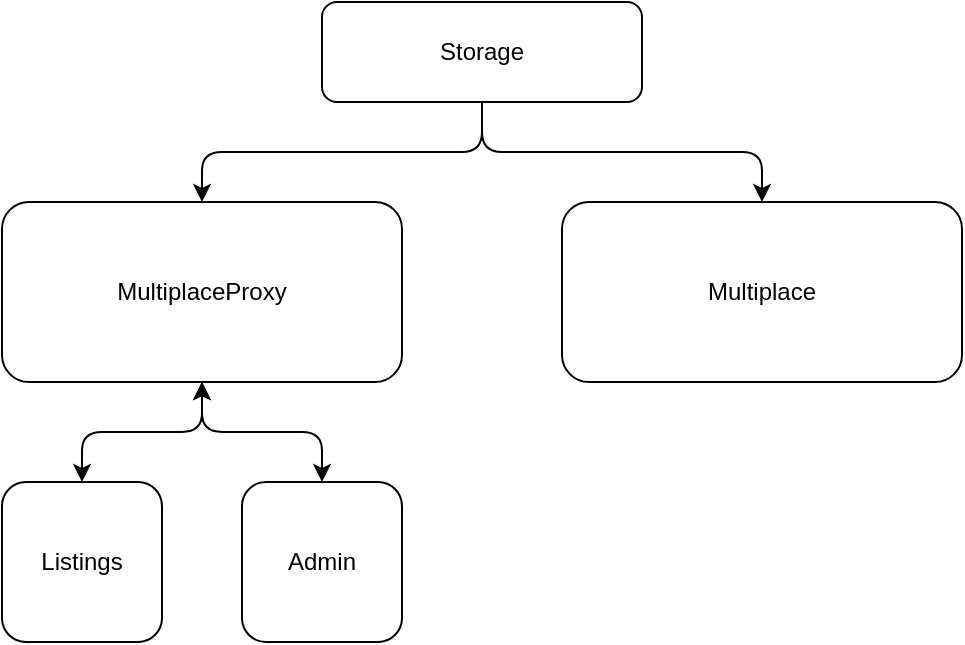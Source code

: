 <mxfile version="18.0.1" type="device"><diagram id="AX6BvD-HCde5INCe3DPk" name="Page-1"><mxGraphModel dx="1186" dy="764" grid="1" gridSize="10" guides="1" tooltips="1" connect="1" arrows="1" fold="1" page="1" pageScale="1" pageWidth="827" pageHeight="1169" math="0" shadow="0"><root><mxCell id="0"/><mxCell id="1" parent="0"/><mxCell id="10" style="edgeStyle=orthogonalEdgeStyle;html=1;exitX=0.5;exitY=1;exitDx=0;exitDy=0;entryX=0.5;entryY=0;entryDx=0;entryDy=0;startArrow=classic;startFill=1;" parent="1" source="2" target="7" edge="1"><mxGeometry relative="1" as="geometry"/></mxCell><mxCell id="11" style="edgeStyle=orthogonalEdgeStyle;html=1;exitX=0.5;exitY=1;exitDx=0;exitDy=0;entryX=0.5;entryY=0;entryDx=0;entryDy=0;startArrow=classic;startFill=1;" parent="1" source="2" target="lqclA4506wqLms-wWvGo-11" edge="1"><mxGeometry relative="1" as="geometry"><mxPoint x="360" y="400" as="targetPoint"/></mxGeometry></mxCell><mxCell id="2" value="MultiplaceProxy" style="rounded=1;whiteSpace=wrap;html=1;" parent="1" vertex="1"><mxGeometry x="200" y="180" width="200" height="90" as="geometry"/></mxCell><mxCell id="3" value="Multiplace" style="rounded=1;whiteSpace=wrap;html=1;" parent="1" vertex="1"><mxGeometry x="480" y="180" width="200" height="90" as="geometry"/></mxCell><mxCell id="5" style="edgeStyle=orthogonalEdgeStyle;html=1;exitX=0.5;exitY=1;exitDx=0;exitDy=0;entryX=0.5;entryY=0;entryDx=0;entryDy=0;" parent="1" source="4" target="2" edge="1"><mxGeometry relative="1" as="geometry"/></mxCell><mxCell id="6" style="edgeStyle=orthogonalEdgeStyle;html=1;exitX=0.5;exitY=1;exitDx=0;exitDy=0;entryX=0.5;entryY=0;entryDx=0;entryDy=0;" parent="1" source="4" target="3" edge="1"><mxGeometry relative="1" as="geometry"/></mxCell><mxCell id="4" value="Storage" style="rounded=1;whiteSpace=wrap;html=1;" parent="1" vertex="1"><mxGeometry x="360" y="80" width="160" height="50" as="geometry"/></mxCell><mxCell id="7" value="Listings" style="rounded=1;whiteSpace=wrap;html=1;" parent="1" vertex="1"><mxGeometry x="200" y="320" width="80" height="80" as="geometry"/></mxCell><mxCell id="lqclA4506wqLms-wWvGo-11" value="Admin" style="rounded=1;whiteSpace=wrap;html=1;" vertex="1" parent="1"><mxGeometry x="320" y="320" width="80" height="80" as="geometry"/></mxCell></root></mxGraphModel></diagram></mxfile>